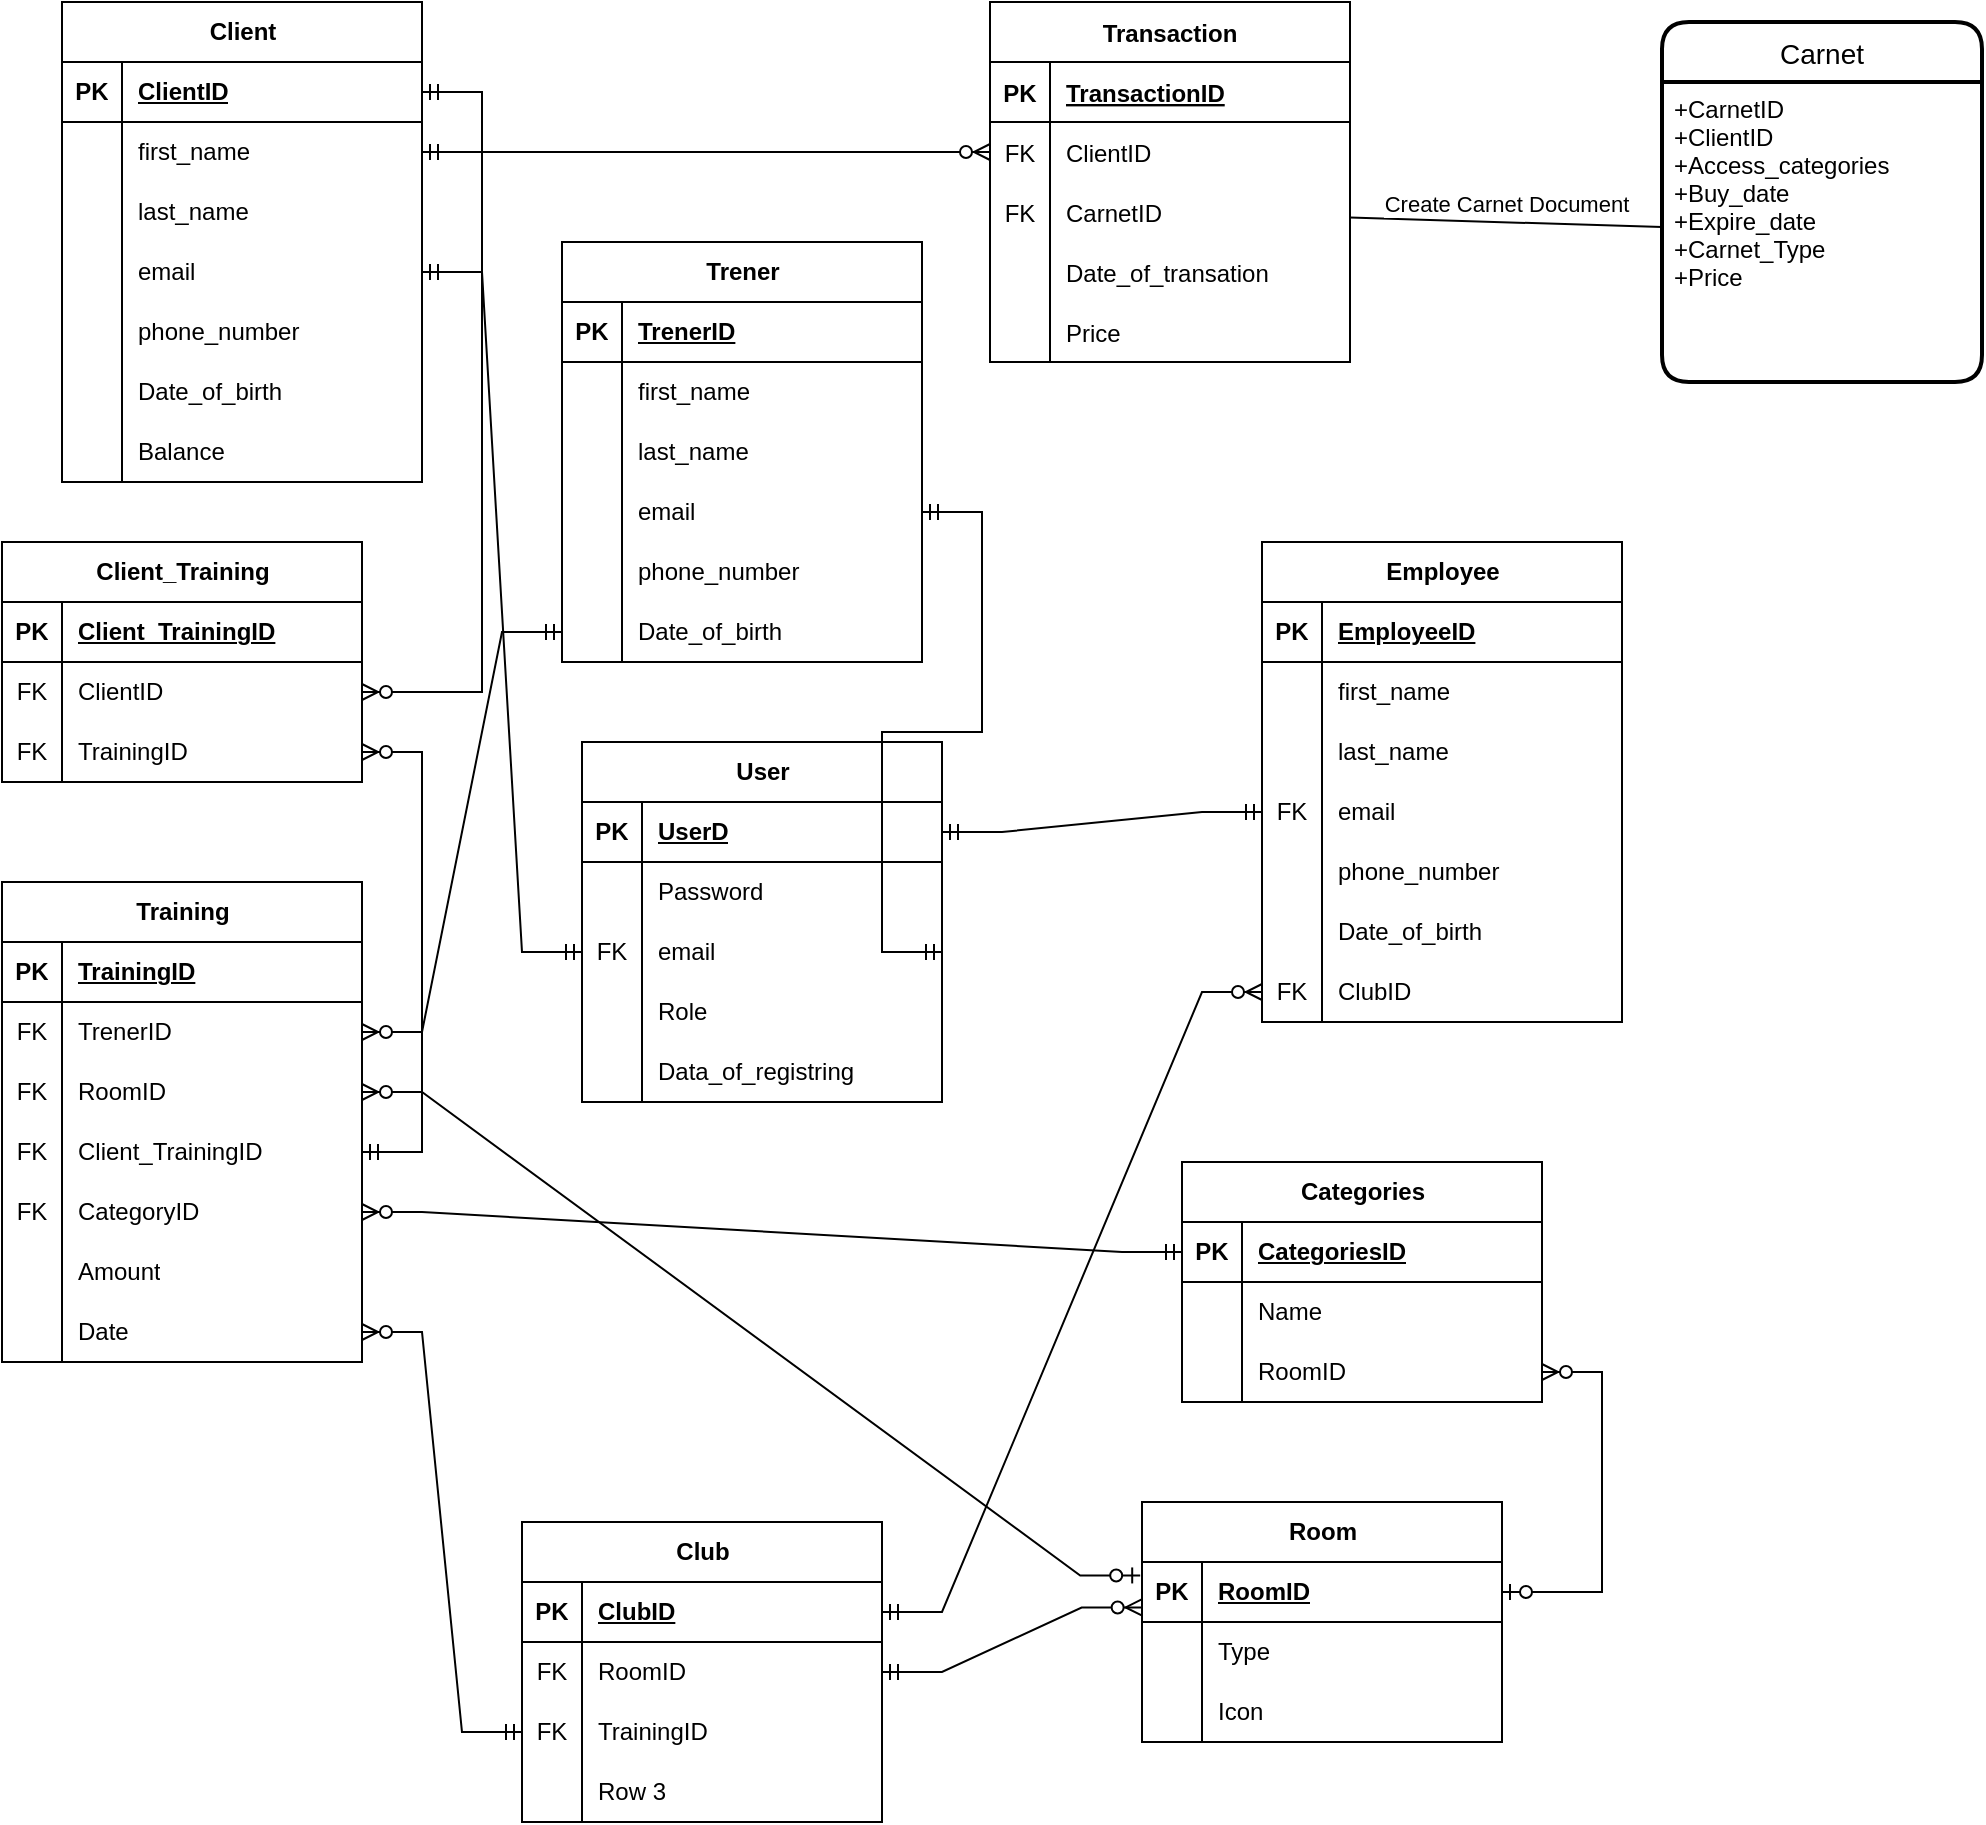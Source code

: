 <mxfile version="20.8.16" type="device" pages="2"><diagram name="Strona-1" id="Ua9XUHezIRDBgOUB-NYn"><mxGraphModel dx="1036" dy="606" grid="1" gridSize="10" guides="1" tooltips="1" connect="1" arrows="1" fold="1" page="1" pageScale="1" pageWidth="827" pageHeight="1169" math="0" shadow="0"><root><mxCell id="0"/><mxCell id="1" parent="0"/><mxCell id="qVFmWmSgw15K-T2vtqms-1" value="Client" style="shape=table;startSize=30;container=1;collapsible=1;childLayout=tableLayout;fixedRows=1;rowLines=0;fontStyle=1;align=center;resizeLast=1;html=1;" parent="1" vertex="1"><mxGeometry x="40" y="10" width="180" height="240" as="geometry"/></mxCell><mxCell id="qVFmWmSgw15K-T2vtqms-2" value="" style="shape=tableRow;horizontal=0;startSize=0;swimlaneHead=0;swimlaneBody=0;fillColor=none;collapsible=0;dropTarget=0;points=[[0,0.5],[1,0.5]];portConstraint=eastwest;top=0;left=0;right=0;bottom=1;" parent="qVFmWmSgw15K-T2vtqms-1" vertex="1"><mxGeometry y="30" width="180" height="30" as="geometry"/></mxCell><mxCell id="qVFmWmSgw15K-T2vtqms-3" value="PK" style="shape=partialRectangle;connectable=0;fillColor=none;top=0;left=0;bottom=0;right=0;fontStyle=1;overflow=hidden;whiteSpace=wrap;html=1;" parent="qVFmWmSgw15K-T2vtqms-2" vertex="1"><mxGeometry width="30" height="30" as="geometry"><mxRectangle width="30" height="30" as="alternateBounds"/></mxGeometry></mxCell><mxCell id="qVFmWmSgw15K-T2vtqms-4" value="ClientID" style="shape=partialRectangle;connectable=0;fillColor=none;top=0;left=0;bottom=0;right=0;align=left;spacingLeft=6;fontStyle=5;overflow=hidden;whiteSpace=wrap;html=1;" parent="qVFmWmSgw15K-T2vtqms-2" vertex="1"><mxGeometry x="30" width="150" height="30" as="geometry"><mxRectangle width="150" height="30" as="alternateBounds"/></mxGeometry></mxCell><mxCell id="qVFmWmSgw15K-T2vtqms-5" value="" style="shape=tableRow;horizontal=0;startSize=0;swimlaneHead=0;swimlaneBody=0;fillColor=none;collapsible=0;dropTarget=0;points=[[0,0.5],[1,0.5]];portConstraint=eastwest;top=0;left=0;right=0;bottom=0;" parent="qVFmWmSgw15K-T2vtqms-1" vertex="1"><mxGeometry y="60" width="180" height="30" as="geometry"/></mxCell><mxCell id="qVFmWmSgw15K-T2vtqms-6" value="" style="shape=partialRectangle;connectable=0;fillColor=none;top=0;left=0;bottom=0;right=0;editable=1;overflow=hidden;whiteSpace=wrap;html=1;" parent="qVFmWmSgw15K-T2vtqms-5" vertex="1"><mxGeometry width="30" height="30" as="geometry"><mxRectangle width="30" height="30" as="alternateBounds"/></mxGeometry></mxCell><mxCell id="qVFmWmSgw15K-T2vtqms-7" value="first_name" style="shape=partialRectangle;connectable=0;fillColor=none;top=0;left=0;bottom=0;right=0;align=left;spacingLeft=6;overflow=hidden;whiteSpace=wrap;html=1;" parent="qVFmWmSgw15K-T2vtqms-5" vertex="1"><mxGeometry x="30" width="150" height="30" as="geometry"><mxRectangle width="150" height="30" as="alternateBounds"/></mxGeometry></mxCell><mxCell id="qVFmWmSgw15K-T2vtqms-8" value="" style="shape=tableRow;horizontal=0;startSize=0;swimlaneHead=0;swimlaneBody=0;fillColor=none;collapsible=0;dropTarget=0;points=[[0,0.5],[1,0.5]];portConstraint=eastwest;top=0;left=0;right=0;bottom=0;" parent="qVFmWmSgw15K-T2vtqms-1" vertex="1"><mxGeometry y="90" width="180" height="30" as="geometry"/></mxCell><mxCell id="qVFmWmSgw15K-T2vtqms-9" value="" style="shape=partialRectangle;connectable=0;fillColor=none;top=0;left=0;bottom=0;right=0;editable=1;overflow=hidden;whiteSpace=wrap;html=1;" parent="qVFmWmSgw15K-T2vtqms-8" vertex="1"><mxGeometry width="30" height="30" as="geometry"><mxRectangle width="30" height="30" as="alternateBounds"/></mxGeometry></mxCell><mxCell id="qVFmWmSgw15K-T2vtqms-10" value="last_name" style="shape=partialRectangle;connectable=0;fillColor=none;top=0;left=0;bottom=0;right=0;align=left;spacingLeft=6;overflow=hidden;whiteSpace=wrap;html=1;" parent="qVFmWmSgw15K-T2vtqms-8" vertex="1"><mxGeometry x="30" width="150" height="30" as="geometry"><mxRectangle width="150" height="30" as="alternateBounds"/></mxGeometry></mxCell><mxCell id="qVFmWmSgw15K-T2vtqms-11" value="" style="shape=tableRow;horizontal=0;startSize=0;swimlaneHead=0;swimlaneBody=0;fillColor=none;collapsible=0;dropTarget=0;points=[[0,0.5],[1,0.5]];portConstraint=eastwest;top=0;left=0;right=0;bottom=0;" parent="qVFmWmSgw15K-T2vtqms-1" vertex="1"><mxGeometry y="120" width="180" height="30" as="geometry"/></mxCell><mxCell id="qVFmWmSgw15K-T2vtqms-12" value="" style="shape=partialRectangle;connectable=0;fillColor=none;top=0;left=0;bottom=0;right=0;editable=1;overflow=hidden;whiteSpace=wrap;html=1;" parent="qVFmWmSgw15K-T2vtqms-11" vertex="1"><mxGeometry width="30" height="30" as="geometry"><mxRectangle width="30" height="30" as="alternateBounds"/></mxGeometry></mxCell><mxCell id="qVFmWmSgw15K-T2vtqms-13" value="email" style="shape=partialRectangle;connectable=0;fillColor=none;top=0;left=0;bottom=0;right=0;align=left;spacingLeft=6;overflow=hidden;whiteSpace=wrap;html=1;" parent="qVFmWmSgw15K-T2vtqms-11" vertex="1"><mxGeometry x="30" width="150" height="30" as="geometry"><mxRectangle width="150" height="30" as="alternateBounds"/></mxGeometry></mxCell><mxCell id="qVFmWmSgw15K-T2vtqms-40" style="shape=tableRow;horizontal=0;startSize=0;swimlaneHead=0;swimlaneBody=0;fillColor=none;collapsible=0;dropTarget=0;points=[[0,0.5],[1,0.5]];portConstraint=eastwest;top=0;left=0;right=0;bottom=0;" parent="qVFmWmSgw15K-T2vtqms-1" vertex="1"><mxGeometry y="150" width="180" height="30" as="geometry"/></mxCell><mxCell id="qVFmWmSgw15K-T2vtqms-41" style="shape=partialRectangle;connectable=0;fillColor=none;top=0;left=0;bottom=0;right=0;editable=1;overflow=hidden;whiteSpace=wrap;html=1;" parent="qVFmWmSgw15K-T2vtqms-40" vertex="1"><mxGeometry width="30" height="30" as="geometry"><mxRectangle width="30" height="30" as="alternateBounds"/></mxGeometry></mxCell><mxCell id="qVFmWmSgw15K-T2vtqms-42" value="phone_number" style="shape=partialRectangle;connectable=0;fillColor=none;top=0;left=0;bottom=0;right=0;align=left;spacingLeft=6;overflow=hidden;whiteSpace=wrap;html=1;" parent="qVFmWmSgw15K-T2vtqms-40" vertex="1"><mxGeometry x="30" width="150" height="30" as="geometry"><mxRectangle width="150" height="30" as="alternateBounds"/></mxGeometry></mxCell><mxCell id="qVFmWmSgw15K-T2vtqms-43" style="shape=tableRow;horizontal=0;startSize=0;swimlaneHead=0;swimlaneBody=0;fillColor=none;collapsible=0;dropTarget=0;points=[[0,0.5],[1,0.5]];portConstraint=eastwest;top=0;left=0;right=0;bottom=0;" parent="qVFmWmSgw15K-T2vtqms-1" vertex="1"><mxGeometry y="180" width="180" height="30" as="geometry"/></mxCell><mxCell id="qVFmWmSgw15K-T2vtqms-44" style="shape=partialRectangle;connectable=0;fillColor=none;top=0;left=0;bottom=0;right=0;editable=1;overflow=hidden;whiteSpace=wrap;html=1;" parent="qVFmWmSgw15K-T2vtqms-43" vertex="1"><mxGeometry width="30" height="30" as="geometry"><mxRectangle width="30" height="30" as="alternateBounds"/></mxGeometry></mxCell><mxCell id="qVFmWmSgw15K-T2vtqms-45" value="Date_of_birth" style="shape=partialRectangle;connectable=0;fillColor=none;top=0;left=0;bottom=0;right=0;align=left;spacingLeft=6;overflow=hidden;whiteSpace=wrap;html=1;" parent="qVFmWmSgw15K-T2vtqms-43" vertex="1"><mxGeometry x="30" width="150" height="30" as="geometry"><mxRectangle width="150" height="30" as="alternateBounds"/></mxGeometry></mxCell><mxCell id="qVFmWmSgw15K-T2vtqms-113" style="shape=tableRow;horizontal=0;startSize=0;swimlaneHead=0;swimlaneBody=0;fillColor=none;collapsible=0;dropTarget=0;points=[[0,0.5],[1,0.5]];portConstraint=eastwest;top=0;left=0;right=0;bottom=0;" parent="qVFmWmSgw15K-T2vtqms-1" vertex="1"><mxGeometry y="210" width="180" height="30" as="geometry"/></mxCell><mxCell id="qVFmWmSgw15K-T2vtqms-114" style="shape=partialRectangle;connectable=0;fillColor=none;top=0;left=0;bottom=0;right=0;editable=1;overflow=hidden;whiteSpace=wrap;html=1;" parent="qVFmWmSgw15K-T2vtqms-113" vertex="1"><mxGeometry width="30" height="30" as="geometry"><mxRectangle width="30" height="30" as="alternateBounds"/></mxGeometry></mxCell><mxCell id="qVFmWmSgw15K-T2vtqms-115" value="Balance" style="shape=partialRectangle;connectable=0;fillColor=none;top=0;left=0;bottom=0;right=0;align=left;spacingLeft=6;overflow=hidden;whiteSpace=wrap;html=1;" parent="qVFmWmSgw15K-T2vtqms-113" vertex="1"><mxGeometry x="30" width="150" height="30" as="geometry"><mxRectangle width="150" height="30" as="alternateBounds"/></mxGeometry></mxCell><mxCell id="qVFmWmSgw15K-T2vtqms-62" value="Trener" style="shape=table;startSize=30;container=1;collapsible=1;childLayout=tableLayout;fixedRows=1;rowLines=0;fontStyle=1;align=center;resizeLast=1;html=1;" parent="1" vertex="1"><mxGeometry x="290" y="130" width="180" height="210" as="geometry"/></mxCell><mxCell id="qVFmWmSgw15K-T2vtqms-63" value="" style="shape=tableRow;horizontal=0;startSize=0;swimlaneHead=0;swimlaneBody=0;fillColor=none;collapsible=0;dropTarget=0;points=[[0,0.5],[1,0.5]];portConstraint=eastwest;top=0;left=0;right=0;bottom=1;" parent="qVFmWmSgw15K-T2vtqms-62" vertex="1"><mxGeometry y="30" width="180" height="30" as="geometry"/></mxCell><mxCell id="qVFmWmSgw15K-T2vtqms-64" value="PK" style="shape=partialRectangle;connectable=0;fillColor=none;top=0;left=0;bottom=0;right=0;fontStyle=1;overflow=hidden;whiteSpace=wrap;html=1;" parent="qVFmWmSgw15K-T2vtqms-63" vertex="1"><mxGeometry width="30" height="30" as="geometry"><mxRectangle width="30" height="30" as="alternateBounds"/></mxGeometry></mxCell><mxCell id="qVFmWmSgw15K-T2vtqms-65" value="TrenerID" style="shape=partialRectangle;connectable=0;fillColor=none;top=0;left=0;bottom=0;right=0;align=left;spacingLeft=6;fontStyle=5;overflow=hidden;whiteSpace=wrap;html=1;" parent="qVFmWmSgw15K-T2vtqms-63" vertex="1"><mxGeometry x="30" width="150" height="30" as="geometry"><mxRectangle width="150" height="30" as="alternateBounds"/></mxGeometry></mxCell><mxCell id="qVFmWmSgw15K-T2vtqms-66" value="" style="shape=tableRow;horizontal=0;startSize=0;swimlaneHead=0;swimlaneBody=0;fillColor=none;collapsible=0;dropTarget=0;points=[[0,0.5],[1,0.5]];portConstraint=eastwest;top=0;left=0;right=0;bottom=0;" parent="qVFmWmSgw15K-T2vtqms-62" vertex="1"><mxGeometry y="60" width="180" height="30" as="geometry"/></mxCell><mxCell id="qVFmWmSgw15K-T2vtqms-67" value="" style="shape=partialRectangle;connectable=0;fillColor=none;top=0;left=0;bottom=0;right=0;editable=1;overflow=hidden;whiteSpace=wrap;html=1;" parent="qVFmWmSgw15K-T2vtqms-66" vertex="1"><mxGeometry width="30" height="30" as="geometry"><mxRectangle width="30" height="30" as="alternateBounds"/></mxGeometry></mxCell><mxCell id="qVFmWmSgw15K-T2vtqms-68" value="first_name" style="shape=partialRectangle;connectable=0;fillColor=none;top=0;left=0;bottom=0;right=0;align=left;spacingLeft=6;overflow=hidden;whiteSpace=wrap;html=1;" parent="qVFmWmSgw15K-T2vtqms-66" vertex="1"><mxGeometry x="30" width="150" height="30" as="geometry"><mxRectangle width="150" height="30" as="alternateBounds"/></mxGeometry></mxCell><mxCell id="qVFmWmSgw15K-T2vtqms-69" value="" style="shape=tableRow;horizontal=0;startSize=0;swimlaneHead=0;swimlaneBody=0;fillColor=none;collapsible=0;dropTarget=0;points=[[0,0.5],[1,0.5]];portConstraint=eastwest;top=0;left=0;right=0;bottom=0;" parent="qVFmWmSgw15K-T2vtqms-62" vertex="1"><mxGeometry y="90" width="180" height="30" as="geometry"/></mxCell><mxCell id="qVFmWmSgw15K-T2vtqms-70" value="" style="shape=partialRectangle;connectable=0;fillColor=none;top=0;left=0;bottom=0;right=0;editable=1;overflow=hidden;whiteSpace=wrap;html=1;" parent="qVFmWmSgw15K-T2vtqms-69" vertex="1"><mxGeometry width="30" height="30" as="geometry"><mxRectangle width="30" height="30" as="alternateBounds"/></mxGeometry></mxCell><mxCell id="qVFmWmSgw15K-T2vtqms-71" value="last_name" style="shape=partialRectangle;connectable=0;fillColor=none;top=0;left=0;bottom=0;right=0;align=left;spacingLeft=6;overflow=hidden;whiteSpace=wrap;html=1;" parent="qVFmWmSgw15K-T2vtqms-69" vertex="1"><mxGeometry x="30" width="150" height="30" as="geometry"><mxRectangle width="150" height="30" as="alternateBounds"/></mxGeometry></mxCell><mxCell id="qVFmWmSgw15K-T2vtqms-72" value="" style="shape=tableRow;horizontal=0;startSize=0;swimlaneHead=0;swimlaneBody=0;fillColor=none;collapsible=0;dropTarget=0;points=[[0,0.5],[1,0.5]];portConstraint=eastwest;top=0;left=0;right=0;bottom=0;" parent="qVFmWmSgw15K-T2vtqms-62" vertex="1"><mxGeometry y="120" width="180" height="30" as="geometry"/></mxCell><mxCell id="qVFmWmSgw15K-T2vtqms-73" value="" style="shape=partialRectangle;connectable=0;fillColor=none;top=0;left=0;bottom=0;right=0;editable=1;overflow=hidden;whiteSpace=wrap;html=1;" parent="qVFmWmSgw15K-T2vtqms-72" vertex="1"><mxGeometry width="30" height="30" as="geometry"><mxRectangle width="30" height="30" as="alternateBounds"/></mxGeometry></mxCell><mxCell id="qVFmWmSgw15K-T2vtqms-74" value="email" style="shape=partialRectangle;connectable=0;fillColor=none;top=0;left=0;bottom=0;right=0;align=left;spacingLeft=6;overflow=hidden;whiteSpace=wrap;html=1;" parent="qVFmWmSgw15K-T2vtqms-72" vertex="1"><mxGeometry x="30" width="150" height="30" as="geometry"><mxRectangle width="150" height="30" as="alternateBounds"/></mxGeometry></mxCell><mxCell id="qVFmWmSgw15K-T2vtqms-75" style="shape=tableRow;horizontal=0;startSize=0;swimlaneHead=0;swimlaneBody=0;fillColor=none;collapsible=0;dropTarget=0;points=[[0,0.5],[1,0.5]];portConstraint=eastwest;top=0;left=0;right=0;bottom=0;" parent="qVFmWmSgw15K-T2vtqms-62" vertex="1"><mxGeometry y="150" width="180" height="30" as="geometry"/></mxCell><mxCell id="qVFmWmSgw15K-T2vtqms-76" style="shape=partialRectangle;connectable=0;fillColor=none;top=0;left=0;bottom=0;right=0;editable=1;overflow=hidden;whiteSpace=wrap;html=1;" parent="qVFmWmSgw15K-T2vtqms-75" vertex="1"><mxGeometry width="30" height="30" as="geometry"><mxRectangle width="30" height="30" as="alternateBounds"/></mxGeometry></mxCell><mxCell id="qVFmWmSgw15K-T2vtqms-77" value="phone_number" style="shape=partialRectangle;connectable=0;fillColor=none;top=0;left=0;bottom=0;right=0;align=left;spacingLeft=6;overflow=hidden;whiteSpace=wrap;html=1;" parent="qVFmWmSgw15K-T2vtqms-75" vertex="1"><mxGeometry x="30" width="150" height="30" as="geometry"><mxRectangle width="150" height="30" as="alternateBounds"/></mxGeometry></mxCell><mxCell id="qVFmWmSgw15K-T2vtqms-78" style="shape=tableRow;horizontal=0;startSize=0;swimlaneHead=0;swimlaneBody=0;fillColor=none;collapsible=0;dropTarget=0;points=[[0,0.5],[1,0.5]];portConstraint=eastwest;top=0;left=0;right=0;bottom=0;" parent="qVFmWmSgw15K-T2vtqms-62" vertex="1"><mxGeometry y="180" width="180" height="30" as="geometry"/></mxCell><mxCell id="qVFmWmSgw15K-T2vtqms-79" style="shape=partialRectangle;connectable=0;fillColor=none;top=0;left=0;bottom=0;right=0;editable=1;overflow=hidden;whiteSpace=wrap;html=1;" parent="qVFmWmSgw15K-T2vtqms-78" vertex="1"><mxGeometry width="30" height="30" as="geometry"><mxRectangle width="30" height="30" as="alternateBounds"/></mxGeometry></mxCell><mxCell id="qVFmWmSgw15K-T2vtqms-80" value="Date_of_birth" style="shape=partialRectangle;connectable=0;fillColor=none;top=0;left=0;bottom=0;right=0;align=left;spacingLeft=6;overflow=hidden;whiteSpace=wrap;html=1;" parent="qVFmWmSgw15K-T2vtqms-78" vertex="1"><mxGeometry x="30" width="150" height="30" as="geometry"><mxRectangle width="150" height="30" as="alternateBounds"/></mxGeometry></mxCell><mxCell id="qVFmWmSgw15K-T2vtqms-81" value="Employee" style="shape=table;startSize=30;container=1;collapsible=1;childLayout=tableLayout;fixedRows=1;rowLines=0;fontStyle=1;align=center;resizeLast=1;html=1;" parent="1" vertex="1"><mxGeometry x="640" y="280" width="180" height="240" as="geometry"/></mxCell><mxCell id="qVFmWmSgw15K-T2vtqms-82" value="" style="shape=tableRow;horizontal=0;startSize=0;swimlaneHead=0;swimlaneBody=0;fillColor=none;collapsible=0;dropTarget=0;points=[[0,0.5],[1,0.5]];portConstraint=eastwest;top=0;left=0;right=0;bottom=1;" parent="qVFmWmSgw15K-T2vtqms-81" vertex="1"><mxGeometry y="30" width="180" height="30" as="geometry"/></mxCell><mxCell id="qVFmWmSgw15K-T2vtqms-83" value="PK" style="shape=partialRectangle;connectable=0;fillColor=none;top=0;left=0;bottom=0;right=0;fontStyle=1;overflow=hidden;whiteSpace=wrap;html=1;" parent="qVFmWmSgw15K-T2vtqms-82" vertex="1"><mxGeometry width="30" height="30" as="geometry"><mxRectangle width="30" height="30" as="alternateBounds"/></mxGeometry></mxCell><mxCell id="qVFmWmSgw15K-T2vtqms-84" value="EmployeeID" style="shape=partialRectangle;connectable=0;fillColor=none;top=0;left=0;bottom=0;right=0;align=left;spacingLeft=6;fontStyle=5;overflow=hidden;whiteSpace=wrap;html=1;" parent="qVFmWmSgw15K-T2vtqms-82" vertex="1"><mxGeometry x="30" width="150" height="30" as="geometry"><mxRectangle width="150" height="30" as="alternateBounds"/></mxGeometry></mxCell><mxCell id="qVFmWmSgw15K-T2vtqms-85" value="" style="shape=tableRow;horizontal=0;startSize=0;swimlaneHead=0;swimlaneBody=0;fillColor=none;collapsible=0;dropTarget=0;points=[[0,0.5],[1,0.5]];portConstraint=eastwest;top=0;left=0;right=0;bottom=0;" parent="qVFmWmSgw15K-T2vtqms-81" vertex="1"><mxGeometry y="60" width="180" height="30" as="geometry"/></mxCell><mxCell id="qVFmWmSgw15K-T2vtqms-86" value="" style="shape=partialRectangle;connectable=0;fillColor=none;top=0;left=0;bottom=0;right=0;editable=1;overflow=hidden;whiteSpace=wrap;html=1;" parent="qVFmWmSgw15K-T2vtqms-85" vertex="1"><mxGeometry width="30" height="30" as="geometry"><mxRectangle width="30" height="30" as="alternateBounds"/></mxGeometry></mxCell><mxCell id="qVFmWmSgw15K-T2vtqms-87" value="first_name" style="shape=partialRectangle;connectable=0;fillColor=none;top=0;left=0;bottom=0;right=0;align=left;spacingLeft=6;overflow=hidden;whiteSpace=wrap;html=1;" parent="qVFmWmSgw15K-T2vtqms-85" vertex="1"><mxGeometry x="30" width="150" height="30" as="geometry"><mxRectangle width="150" height="30" as="alternateBounds"/></mxGeometry></mxCell><mxCell id="qVFmWmSgw15K-T2vtqms-88" value="" style="shape=tableRow;horizontal=0;startSize=0;swimlaneHead=0;swimlaneBody=0;fillColor=none;collapsible=0;dropTarget=0;points=[[0,0.5],[1,0.5]];portConstraint=eastwest;top=0;left=0;right=0;bottom=0;" parent="qVFmWmSgw15K-T2vtqms-81" vertex="1"><mxGeometry y="90" width="180" height="30" as="geometry"/></mxCell><mxCell id="qVFmWmSgw15K-T2vtqms-89" value="" style="shape=partialRectangle;connectable=0;fillColor=none;top=0;left=0;bottom=0;right=0;editable=1;overflow=hidden;whiteSpace=wrap;html=1;" parent="qVFmWmSgw15K-T2vtqms-88" vertex="1"><mxGeometry width="30" height="30" as="geometry"><mxRectangle width="30" height="30" as="alternateBounds"/></mxGeometry></mxCell><mxCell id="qVFmWmSgw15K-T2vtqms-90" value="last_name" style="shape=partialRectangle;connectable=0;fillColor=none;top=0;left=0;bottom=0;right=0;align=left;spacingLeft=6;overflow=hidden;whiteSpace=wrap;html=1;" parent="qVFmWmSgw15K-T2vtqms-88" vertex="1"><mxGeometry x="30" width="150" height="30" as="geometry"><mxRectangle width="150" height="30" as="alternateBounds"/></mxGeometry></mxCell><mxCell id="qVFmWmSgw15K-T2vtqms-91" value="" style="shape=tableRow;horizontal=0;startSize=0;swimlaneHead=0;swimlaneBody=0;fillColor=none;collapsible=0;dropTarget=0;points=[[0,0.5],[1,0.5]];portConstraint=eastwest;top=0;left=0;right=0;bottom=0;" parent="qVFmWmSgw15K-T2vtqms-81" vertex="1"><mxGeometry y="120" width="180" height="30" as="geometry"/></mxCell><mxCell id="qVFmWmSgw15K-T2vtqms-92" value="FK" style="shape=partialRectangle;connectable=0;fillColor=none;top=0;left=0;bottom=0;right=0;editable=1;overflow=hidden;whiteSpace=wrap;html=1;" parent="qVFmWmSgw15K-T2vtqms-91" vertex="1"><mxGeometry width="30" height="30" as="geometry"><mxRectangle width="30" height="30" as="alternateBounds"/></mxGeometry></mxCell><mxCell id="qVFmWmSgw15K-T2vtqms-93" value="email" style="shape=partialRectangle;connectable=0;fillColor=none;top=0;left=0;bottom=0;right=0;align=left;spacingLeft=6;overflow=hidden;whiteSpace=wrap;html=1;" parent="qVFmWmSgw15K-T2vtqms-91" vertex="1"><mxGeometry x="30" width="150" height="30" as="geometry"><mxRectangle width="150" height="30" as="alternateBounds"/></mxGeometry></mxCell><mxCell id="qVFmWmSgw15K-T2vtqms-94" style="shape=tableRow;horizontal=0;startSize=0;swimlaneHead=0;swimlaneBody=0;fillColor=none;collapsible=0;dropTarget=0;points=[[0,0.5],[1,0.5]];portConstraint=eastwest;top=0;left=0;right=0;bottom=0;" parent="qVFmWmSgw15K-T2vtqms-81" vertex="1"><mxGeometry y="150" width="180" height="30" as="geometry"/></mxCell><mxCell id="qVFmWmSgw15K-T2vtqms-95" style="shape=partialRectangle;connectable=0;fillColor=none;top=0;left=0;bottom=0;right=0;editable=1;overflow=hidden;whiteSpace=wrap;html=1;" parent="qVFmWmSgw15K-T2vtqms-94" vertex="1"><mxGeometry width="30" height="30" as="geometry"><mxRectangle width="30" height="30" as="alternateBounds"/></mxGeometry></mxCell><mxCell id="qVFmWmSgw15K-T2vtqms-96" value="phone_number" style="shape=partialRectangle;connectable=0;fillColor=none;top=0;left=0;bottom=0;right=0;align=left;spacingLeft=6;overflow=hidden;whiteSpace=wrap;html=1;" parent="qVFmWmSgw15K-T2vtqms-94" vertex="1"><mxGeometry x="30" width="150" height="30" as="geometry"><mxRectangle width="150" height="30" as="alternateBounds"/></mxGeometry></mxCell><mxCell id="qVFmWmSgw15K-T2vtqms-97" style="shape=tableRow;horizontal=0;startSize=0;swimlaneHead=0;swimlaneBody=0;fillColor=none;collapsible=0;dropTarget=0;points=[[0,0.5],[1,0.5]];portConstraint=eastwest;top=0;left=0;right=0;bottom=0;" parent="qVFmWmSgw15K-T2vtqms-81" vertex="1"><mxGeometry y="180" width="180" height="30" as="geometry"/></mxCell><mxCell id="qVFmWmSgw15K-T2vtqms-98" style="shape=partialRectangle;connectable=0;fillColor=none;top=0;left=0;bottom=0;right=0;editable=1;overflow=hidden;whiteSpace=wrap;html=1;" parent="qVFmWmSgw15K-T2vtqms-97" vertex="1"><mxGeometry width="30" height="30" as="geometry"><mxRectangle width="30" height="30" as="alternateBounds"/></mxGeometry></mxCell><mxCell id="qVFmWmSgw15K-T2vtqms-99" value="Date_of_birth" style="shape=partialRectangle;connectable=0;fillColor=none;top=0;left=0;bottom=0;right=0;align=left;spacingLeft=6;overflow=hidden;whiteSpace=wrap;html=1;" parent="qVFmWmSgw15K-T2vtqms-97" vertex="1"><mxGeometry x="30" width="150" height="30" as="geometry"><mxRectangle width="150" height="30" as="alternateBounds"/></mxGeometry></mxCell><mxCell id="qVFmWmSgw15K-T2vtqms-184" style="shape=tableRow;horizontal=0;startSize=0;swimlaneHead=0;swimlaneBody=0;fillColor=none;collapsible=0;dropTarget=0;points=[[0,0.5],[1,0.5]];portConstraint=eastwest;top=0;left=0;right=0;bottom=0;" parent="qVFmWmSgw15K-T2vtqms-81" vertex="1"><mxGeometry y="210" width="180" height="30" as="geometry"/></mxCell><mxCell id="qVFmWmSgw15K-T2vtqms-185" value="FK" style="shape=partialRectangle;connectable=0;fillColor=none;top=0;left=0;bottom=0;right=0;editable=1;overflow=hidden;whiteSpace=wrap;html=1;" parent="qVFmWmSgw15K-T2vtqms-184" vertex="1"><mxGeometry width="30" height="30" as="geometry"><mxRectangle width="30" height="30" as="alternateBounds"/></mxGeometry></mxCell><mxCell id="qVFmWmSgw15K-T2vtqms-186" value="ClubID" style="shape=partialRectangle;connectable=0;fillColor=none;top=0;left=0;bottom=0;right=0;align=left;spacingLeft=6;overflow=hidden;whiteSpace=wrap;html=1;" parent="qVFmWmSgw15K-T2vtqms-184" vertex="1"><mxGeometry x="30" width="150" height="30" as="geometry"><mxRectangle width="150" height="30" as="alternateBounds"/></mxGeometry></mxCell><mxCell id="qVFmWmSgw15K-T2vtqms-100" value="User" style="shape=table;startSize=30;container=1;collapsible=1;childLayout=tableLayout;fixedRows=1;rowLines=0;fontStyle=1;align=center;resizeLast=1;html=1;" parent="1" vertex="1"><mxGeometry x="300" y="380" width="180" height="180" as="geometry"/></mxCell><mxCell id="qVFmWmSgw15K-T2vtqms-101" value="" style="shape=tableRow;horizontal=0;startSize=0;swimlaneHead=0;swimlaneBody=0;fillColor=none;collapsible=0;dropTarget=0;points=[[0,0.5],[1,0.5]];portConstraint=eastwest;top=0;left=0;right=0;bottom=1;" parent="qVFmWmSgw15K-T2vtqms-100" vertex="1"><mxGeometry y="30" width="180" height="30" as="geometry"/></mxCell><mxCell id="qVFmWmSgw15K-T2vtqms-102" value="PK" style="shape=partialRectangle;connectable=0;fillColor=none;top=0;left=0;bottom=0;right=0;fontStyle=1;overflow=hidden;whiteSpace=wrap;html=1;" parent="qVFmWmSgw15K-T2vtqms-101" vertex="1"><mxGeometry width="30" height="30" as="geometry"><mxRectangle width="30" height="30" as="alternateBounds"/></mxGeometry></mxCell><mxCell id="qVFmWmSgw15K-T2vtqms-103" value="UserD" style="shape=partialRectangle;connectable=0;fillColor=none;top=0;left=0;bottom=0;right=0;align=left;spacingLeft=6;fontStyle=5;overflow=hidden;whiteSpace=wrap;html=1;" parent="qVFmWmSgw15K-T2vtqms-101" vertex="1"><mxGeometry x="30" width="150" height="30" as="geometry"><mxRectangle width="150" height="30" as="alternateBounds"/></mxGeometry></mxCell><mxCell id="qVFmWmSgw15K-T2vtqms-104" value="" style="shape=tableRow;horizontal=0;startSize=0;swimlaneHead=0;swimlaneBody=0;fillColor=none;collapsible=0;dropTarget=0;points=[[0,0.5],[1,0.5]];portConstraint=eastwest;top=0;left=0;right=0;bottom=0;" parent="qVFmWmSgw15K-T2vtqms-100" vertex="1"><mxGeometry y="60" width="180" height="30" as="geometry"/></mxCell><mxCell id="qVFmWmSgw15K-T2vtqms-105" value="" style="shape=partialRectangle;connectable=0;fillColor=none;top=0;left=0;bottom=0;right=0;editable=1;overflow=hidden;whiteSpace=wrap;html=1;" parent="qVFmWmSgw15K-T2vtqms-104" vertex="1"><mxGeometry width="30" height="30" as="geometry"><mxRectangle width="30" height="30" as="alternateBounds"/></mxGeometry></mxCell><mxCell id="qVFmWmSgw15K-T2vtqms-106" value="Password" style="shape=partialRectangle;connectable=0;fillColor=none;top=0;left=0;bottom=0;right=0;align=left;spacingLeft=6;overflow=hidden;whiteSpace=wrap;html=1;" parent="qVFmWmSgw15K-T2vtqms-104" vertex="1"><mxGeometry x="30" width="150" height="30" as="geometry"><mxRectangle width="150" height="30" as="alternateBounds"/></mxGeometry></mxCell><mxCell id="qVFmWmSgw15K-T2vtqms-107" value="" style="shape=tableRow;horizontal=0;startSize=0;swimlaneHead=0;swimlaneBody=0;fillColor=none;collapsible=0;dropTarget=0;points=[[0,0.5],[1,0.5]];portConstraint=eastwest;top=0;left=0;right=0;bottom=0;" parent="qVFmWmSgw15K-T2vtqms-100" vertex="1"><mxGeometry y="90" width="180" height="30" as="geometry"/></mxCell><mxCell id="qVFmWmSgw15K-T2vtqms-108" value="FK" style="shape=partialRectangle;connectable=0;fillColor=none;top=0;left=0;bottom=0;right=0;editable=1;overflow=hidden;whiteSpace=wrap;html=1;" parent="qVFmWmSgw15K-T2vtqms-107" vertex="1"><mxGeometry width="30" height="30" as="geometry"><mxRectangle width="30" height="30" as="alternateBounds"/></mxGeometry></mxCell><mxCell id="qVFmWmSgw15K-T2vtqms-109" value="email" style="shape=partialRectangle;connectable=0;fillColor=none;top=0;left=0;bottom=0;right=0;align=left;spacingLeft=6;overflow=hidden;whiteSpace=wrap;html=1;" parent="qVFmWmSgw15K-T2vtqms-107" vertex="1"><mxGeometry x="30" width="150" height="30" as="geometry"><mxRectangle width="150" height="30" as="alternateBounds"/></mxGeometry></mxCell><mxCell id="qVFmWmSgw15K-T2vtqms-110" value="" style="shape=tableRow;horizontal=0;startSize=0;swimlaneHead=0;swimlaneBody=0;fillColor=none;collapsible=0;dropTarget=0;points=[[0,0.5],[1,0.5]];portConstraint=eastwest;top=0;left=0;right=0;bottom=0;" parent="qVFmWmSgw15K-T2vtqms-100" vertex="1"><mxGeometry y="120" width="180" height="30" as="geometry"/></mxCell><mxCell id="qVFmWmSgw15K-T2vtqms-111" value="" style="shape=partialRectangle;connectable=0;fillColor=none;top=0;left=0;bottom=0;right=0;editable=1;overflow=hidden;whiteSpace=wrap;html=1;" parent="qVFmWmSgw15K-T2vtqms-110" vertex="1"><mxGeometry width="30" height="30" as="geometry"><mxRectangle width="30" height="30" as="alternateBounds"/></mxGeometry></mxCell><mxCell id="qVFmWmSgw15K-T2vtqms-112" value="Role" style="shape=partialRectangle;connectable=0;fillColor=none;top=0;left=0;bottom=0;right=0;align=left;spacingLeft=6;overflow=hidden;whiteSpace=wrap;html=1;" parent="qVFmWmSgw15K-T2vtqms-110" vertex="1"><mxGeometry x="30" width="150" height="30" as="geometry"><mxRectangle width="150" height="30" as="alternateBounds"/></mxGeometry></mxCell><mxCell id="qVFmWmSgw15K-T2vtqms-212" style="shape=tableRow;horizontal=0;startSize=0;swimlaneHead=0;swimlaneBody=0;fillColor=none;collapsible=0;dropTarget=0;points=[[0,0.5],[1,0.5]];portConstraint=eastwest;top=0;left=0;right=0;bottom=0;" parent="qVFmWmSgw15K-T2vtqms-100" vertex="1"><mxGeometry y="150" width="180" height="30" as="geometry"/></mxCell><mxCell id="qVFmWmSgw15K-T2vtqms-213" style="shape=partialRectangle;connectable=0;fillColor=none;top=0;left=0;bottom=0;right=0;editable=1;overflow=hidden;whiteSpace=wrap;html=1;" parent="qVFmWmSgw15K-T2vtqms-212" vertex="1"><mxGeometry width="30" height="30" as="geometry"><mxRectangle width="30" height="30" as="alternateBounds"/></mxGeometry></mxCell><mxCell id="qVFmWmSgw15K-T2vtqms-214" value="Data_of_registring" style="shape=partialRectangle;connectable=0;fillColor=none;top=0;left=0;bottom=0;right=0;align=left;spacingLeft=6;overflow=hidden;whiteSpace=wrap;html=1;" parent="qVFmWmSgw15K-T2vtqms-212" vertex="1"><mxGeometry x="30" width="150" height="30" as="geometry"><mxRectangle width="150" height="30" as="alternateBounds"/></mxGeometry></mxCell><mxCell id="qVFmWmSgw15K-T2vtqms-116" value="" style="edgeStyle=entityRelationEdgeStyle;fontSize=12;html=1;endArrow=ERmandOne;startArrow=ERmandOne;rounded=0;exitX=0;exitY=0.5;exitDx=0;exitDy=0;" parent="1" source="qVFmWmSgw15K-T2vtqms-107" target="qVFmWmSgw15K-T2vtqms-11" edge="1"><mxGeometry width="100" height="100" relative="1" as="geometry"><mxPoint x="350" y="290" as="sourcePoint"/><mxPoint x="450" y="190" as="targetPoint"/></mxGeometry></mxCell><mxCell id="qVFmWmSgw15K-T2vtqms-117" value="" style="edgeStyle=entityRelationEdgeStyle;fontSize=12;html=1;endArrow=ERmandOne;startArrow=ERmandOne;rounded=0;exitX=1;exitY=0.5;exitDx=0;exitDy=0;" parent="1" source="qVFmWmSgw15K-T2vtqms-107" target="qVFmWmSgw15K-T2vtqms-72" edge="1"><mxGeometry width="100" height="100" relative="1" as="geometry"><mxPoint x="350" y="290" as="sourcePoint"/><mxPoint x="450" y="190" as="targetPoint"/></mxGeometry></mxCell><mxCell id="qVFmWmSgw15K-T2vtqms-118" value="" style="edgeStyle=entityRelationEdgeStyle;fontSize=12;html=1;endArrow=ERmandOne;startArrow=ERmandOne;rounded=0;" parent="1" target="qVFmWmSgw15K-T2vtqms-91" edge="1" source="qVFmWmSgw15K-T2vtqms-101"><mxGeometry width="100" height="100" relative="1" as="geometry"><mxPoint x="480" y="387" as="sourcePoint"/><mxPoint x="450" y="190" as="targetPoint"/></mxGeometry></mxCell><mxCell id="qVFmWmSgw15K-T2vtqms-119" value="Training" style="shape=table;startSize=30;container=1;collapsible=1;childLayout=tableLayout;fixedRows=1;rowLines=0;fontStyle=1;align=center;resizeLast=1;html=1;" parent="1" vertex="1"><mxGeometry x="10" y="450" width="180" height="240" as="geometry"/></mxCell><mxCell id="qVFmWmSgw15K-T2vtqms-120" value="" style="shape=tableRow;horizontal=0;startSize=0;swimlaneHead=0;swimlaneBody=0;fillColor=none;collapsible=0;dropTarget=0;points=[[0,0.5],[1,0.5]];portConstraint=eastwest;top=0;left=0;right=0;bottom=1;" parent="qVFmWmSgw15K-T2vtqms-119" vertex="1"><mxGeometry y="30" width="180" height="30" as="geometry"/></mxCell><mxCell id="qVFmWmSgw15K-T2vtqms-121" value="PK" style="shape=partialRectangle;connectable=0;fillColor=none;top=0;left=0;bottom=0;right=0;fontStyle=1;overflow=hidden;whiteSpace=wrap;html=1;" parent="qVFmWmSgw15K-T2vtqms-120" vertex="1"><mxGeometry width="30" height="30" as="geometry"><mxRectangle width="30" height="30" as="alternateBounds"/></mxGeometry></mxCell><mxCell id="qVFmWmSgw15K-T2vtqms-122" value="TrainingID" style="shape=partialRectangle;connectable=0;fillColor=none;top=0;left=0;bottom=0;right=0;align=left;spacingLeft=6;fontStyle=5;overflow=hidden;whiteSpace=wrap;html=1;" parent="qVFmWmSgw15K-T2vtqms-120" vertex="1"><mxGeometry x="30" width="150" height="30" as="geometry"><mxRectangle width="150" height="30" as="alternateBounds"/></mxGeometry></mxCell><mxCell id="qVFmWmSgw15K-T2vtqms-123" value="" style="shape=tableRow;horizontal=0;startSize=0;swimlaneHead=0;swimlaneBody=0;fillColor=none;collapsible=0;dropTarget=0;points=[[0,0.5],[1,0.5]];portConstraint=eastwest;top=0;left=0;right=0;bottom=0;" parent="qVFmWmSgw15K-T2vtqms-119" vertex="1"><mxGeometry y="60" width="180" height="30" as="geometry"/></mxCell><mxCell id="qVFmWmSgw15K-T2vtqms-124" value="FK" style="shape=partialRectangle;connectable=0;fillColor=none;top=0;left=0;bottom=0;right=0;editable=1;overflow=hidden;whiteSpace=wrap;html=1;" parent="qVFmWmSgw15K-T2vtqms-123" vertex="1"><mxGeometry width="30" height="30" as="geometry"><mxRectangle width="30" height="30" as="alternateBounds"/></mxGeometry></mxCell><mxCell id="qVFmWmSgw15K-T2vtqms-125" value="TrenerID" style="shape=partialRectangle;connectable=0;fillColor=none;top=0;left=0;bottom=0;right=0;align=left;spacingLeft=6;overflow=hidden;whiteSpace=wrap;html=1;" parent="qVFmWmSgw15K-T2vtqms-123" vertex="1"><mxGeometry x="30" width="150" height="30" as="geometry"><mxRectangle width="150" height="30" as="alternateBounds"/></mxGeometry></mxCell><mxCell id="qVFmWmSgw15K-T2vtqms-126" value="" style="shape=tableRow;horizontal=0;startSize=0;swimlaneHead=0;swimlaneBody=0;fillColor=none;collapsible=0;dropTarget=0;points=[[0,0.5],[1,0.5]];portConstraint=eastwest;top=0;left=0;right=0;bottom=0;" parent="qVFmWmSgw15K-T2vtqms-119" vertex="1"><mxGeometry y="90" width="180" height="30" as="geometry"/></mxCell><mxCell id="qVFmWmSgw15K-T2vtqms-127" value="FK" style="shape=partialRectangle;connectable=0;fillColor=none;top=0;left=0;bottom=0;right=0;editable=1;overflow=hidden;whiteSpace=wrap;html=1;" parent="qVFmWmSgw15K-T2vtqms-126" vertex="1"><mxGeometry width="30" height="30" as="geometry"><mxRectangle width="30" height="30" as="alternateBounds"/></mxGeometry></mxCell><mxCell id="qVFmWmSgw15K-T2vtqms-128" value="RoomID" style="shape=partialRectangle;connectable=0;fillColor=none;top=0;left=0;bottom=0;right=0;align=left;spacingLeft=6;overflow=hidden;whiteSpace=wrap;html=1;" parent="qVFmWmSgw15K-T2vtqms-126" vertex="1"><mxGeometry x="30" width="150" height="30" as="geometry"><mxRectangle width="150" height="30" as="alternateBounds"/></mxGeometry></mxCell><mxCell id="qVFmWmSgw15K-T2vtqms-129" value="" style="shape=tableRow;horizontal=0;startSize=0;swimlaneHead=0;swimlaneBody=0;fillColor=none;collapsible=0;dropTarget=0;points=[[0,0.5],[1,0.5]];portConstraint=eastwest;top=0;left=0;right=0;bottom=0;" parent="qVFmWmSgw15K-T2vtqms-119" vertex="1"><mxGeometry y="120" width="180" height="30" as="geometry"/></mxCell><mxCell id="qVFmWmSgw15K-T2vtqms-130" value="FK" style="shape=partialRectangle;connectable=0;fillColor=none;top=0;left=0;bottom=0;right=0;editable=1;overflow=hidden;whiteSpace=wrap;html=1;" parent="qVFmWmSgw15K-T2vtqms-129" vertex="1"><mxGeometry width="30" height="30" as="geometry"><mxRectangle width="30" height="30" as="alternateBounds"/></mxGeometry></mxCell><mxCell id="qVFmWmSgw15K-T2vtqms-131" value="Client_TrainingID" style="shape=partialRectangle;connectable=0;fillColor=none;top=0;left=0;bottom=0;right=0;align=left;spacingLeft=6;overflow=hidden;whiteSpace=wrap;html=1;" parent="qVFmWmSgw15K-T2vtqms-129" vertex="1"><mxGeometry x="30" width="150" height="30" as="geometry"><mxRectangle width="150" height="30" as="alternateBounds"/></mxGeometry></mxCell><mxCell id="qVFmWmSgw15K-T2vtqms-132" style="shape=tableRow;horizontal=0;startSize=0;swimlaneHead=0;swimlaneBody=0;fillColor=none;collapsible=0;dropTarget=0;points=[[0,0.5],[1,0.5]];portConstraint=eastwest;top=0;left=0;right=0;bottom=0;" parent="qVFmWmSgw15K-T2vtqms-119" vertex="1"><mxGeometry y="150" width="180" height="30" as="geometry"/></mxCell><mxCell id="qVFmWmSgw15K-T2vtqms-133" value="FK" style="shape=partialRectangle;connectable=0;fillColor=none;top=0;left=0;bottom=0;right=0;editable=1;overflow=hidden;whiteSpace=wrap;html=1;" parent="qVFmWmSgw15K-T2vtqms-132" vertex="1"><mxGeometry width="30" height="30" as="geometry"><mxRectangle width="30" height="30" as="alternateBounds"/></mxGeometry></mxCell><mxCell id="qVFmWmSgw15K-T2vtqms-134" value="CategoryID" style="shape=partialRectangle;connectable=0;fillColor=none;top=0;left=0;bottom=0;right=0;align=left;spacingLeft=6;overflow=hidden;whiteSpace=wrap;html=1;" parent="qVFmWmSgw15K-T2vtqms-132" vertex="1"><mxGeometry x="30" width="150" height="30" as="geometry"><mxRectangle width="150" height="30" as="alternateBounds"/></mxGeometry></mxCell><mxCell id="qVFmWmSgw15K-T2vtqms-148" style="shape=tableRow;horizontal=0;startSize=0;swimlaneHead=0;swimlaneBody=0;fillColor=none;collapsible=0;dropTarget=0;points=[[0,0.5],[1,0.5]];portConstraint=eastwest;top=0;left=0;right=0;bottom=0;" parent="qVFmWmSgw15K-T2vtqms-119" vertex="1"><mxGeometry y="180" width="180" height="30" as="geometry"/></mxCell><mxCell id="qVFmWmSgw15K-T2vtqms-149" style="shape=partialRectangle;connectable=0;fillColor=none;top=0;left=0;bottom=0;right=0;editable=1;overflow=hidden;whiteSpace=wrap;html=1;" parent="qVFmWmSgw15K-T2vtqms-148" vertex="1"><mxGeometry width="30" height="30" as="geometry"><mxRectangle width="30" height="30" as="alternateBounds"/></mxGeometry></mxCell><mxCell id="qVFmWmSgw15K-T2vtqms-150" value="Amount" style="shape=partialRectangle;connectable=0;fillColor=none;top=0;left=0;bottom=0;right=0;align=left;spacingLeft=6;overflow=hidden;whiteSpace=wrap;html=1;" parent="qVFmWmSgw15K-T2vtqms-148" vertex="1"><mxGeometry x="30" width="150" height="30" as="geometry"><mxRectangle width="150" height="30" as="alternateBounds"/></mxGeometry></mxCell><mxCell id="qVFmWmSgw15K-T2vtqms-209" style="shape=tableRow;horizontal=0;startSize=0;swimlaneHead=0;swimlaneBody=0;fillColor=none;collapsible=0;dropTarget=0;points=[[0,0.5],[1,0.5]];portConstraint=eastwest;top=0;left=0;right=0;bottom=0;" parent="qVFmWmSgw15K-T2vtqms-119" vertex="1"><mxGeometry y="210" width="180" height="30" as="geometry"/></mxCell><mxCell id="qVFmWmSgw15K-T2vtqms-210" style="shape=partialRectangle;connectable=0;fillColor=none;top=0;left=0;bottom=0;right=0;editable=1;overflow=hidden;whiteSpace=wrap;html=1;" parent="qVFmWmSgw15K-T2vtqms-209" vertex="1"><mxGeometry width="30" height="30" as="geometry"><mxRectangle width="30" height="30" as="alternateBounds"/></mxGeometry></mxCell><mxCell id="qVFmWmSgw15K-T2vtqms-211" value="Date" style="shape=partialRectangle;connectable=0;fillColor=none;top=0;left=0;bottom=0;right=0;align=left;spacingLeft=6;overflow=hidden;whiteSpace=wrap;html=1;" parent="qVFmWmSgw15K-T2vtqms-209" vertex="1"><mxGeometry x="30" width="150" height="30" as="geometry"><mxRectangle width="150" height="30" as="alternateBounds"/></mxGeometry></mxCell><mxCell id="qVFmWmSgw15K-T2vtqms-135" value="Categories" style="shape=table;startSize=30;container=1;collapsible=1;childLayout=tableLayout;fixedRows=1;rowLines=0;fontStyle=1;align=center;resizeLast=1;html=1;" parent="1" vertex="1"><mxGeometry x="600" y="590" width="180" height="120" as="geometry"/></mxCell><mxCell id="qVFmWmSgw15K-T2vtqms-136" value="" style="shape=tableRow;horizontal=0;startSize=0;swimlaneHead=0;swimlaneBody=0;fillColor=none;collapsible=0;dropTarget=0;points=[[0,0.5],[1,0.5]];portConstraint=eastwest;top=0;left=0;right=0;bottom=1;" parent="qVFmWmSgw15K-T2vtqms-135" vertex="1"><mxGeometry y="30" width="180" height="30" as="geometry"/></mxCell><mxCell id="qVFmWmSgw15K-T2vtqms-137" value="PK" style="shape=partialRectangle;connectable=0;fillColor=none;top=0;left=0;bottom=0;right=0;fontStyle=1;overflow=hidden;whiteSpace=wrap;html=1;" parent="qVFmWmSgw15K-T2vtqms-136" vertex="1"><mxGeometry width="30" height="30" as="geometry"><mxRectangle width="30" height="30" as="alternateBounds"/></mxGeometry></mxCell><mxCell id="qVFmWmSgw15K-T2vtqms-138" value="CategoriesID" style="shape=partialRectangle;connectable=0;fillColor=none;top=0;left=0;bottom=0;right=0;align=left;spacingLeft=6;fontStyle=5;overflow=hidden;whiteSpace=wrap;html=1;" parent="qVFmWmSgw15K-T2vtqms-136" vertex="1"><mxGeometry x="30" width="150" height="30" as="geometry"><mxRectangle width="150" height="30" as="alternateBounds"/></mxGeometry></mxCell><mxCell id="qVFmWmSgw15K-T2vtqms-139" value="" style="shape=tableRow;horizontal=0;startSize=0;swimlaneHead=0;swimlaneBody=0;fillColor=none;collapsible=0;dropTarget=0;points=[[0,0.5],[1,0.5]];portConstraint=eastwest;top=0;left=0;right=0;bottom=0;" parent="qVFmWmSgw15K-T2vtqms-135" vertex="1"><mxGeometry y="60" width="180" height="30" as="geometry"/></mxCell><mxCell id="qVFmWmSgw15K-T2vtqms-140" value="" style="shape=partialRectangle;connectable=0;fillColor=none;top=0;left=0;bottom=0;right=0;editable=1;overflow=hidden;whiteSpace=wrap;html=1;" parent="qVFmWmSgw15K-T2vtqms-139" vertex="1"><mxGeometry width="30" height="30" as="geometry"><mxRectangle width="30" height="30" as="alternateBounds"/></mxGeometry></mxCell><mxCell id="qVFmWmSgw15K-T2vtqms-141" value="Name" style="shape=partialRectangle;connectable=0;fillColor=none;top=0;left=0;bottom=0;right=0;align=left;spacingLeft=6;overflow=hidden;whiteSpace=wrap;html=1;" parent="qVFmWmSgw15K-T2vtqms-139" vertex="1"><mxGeometry x="30" width="150" height="30" as="geometry"><mxRectangle width="150" height="30" as="alternateBounds"/></mxGeometry></mxCell><mxCell id="qVFmWmSgw15K-T2vtqms-191" style="shape=tableRow;horizontal=0;startSize=0;swimlaneHead=0;swimlaneBody=0;fillColor=none;collapsible=0;dropTarget=0;points=[[0,0.5],[1,0.5]];portConstraint=eastwest;top=0;left=0;right=0;bottom=0;" parent="qVFmWmSgw15K-T2vtqms-135" vertex="1"><mxGeometry y="90" width="180" height="30" as="geometry"/></mxCell><mxCell id="qVFmWmSgw15K-T2vtqms-192" style="shape=partialRectangle;connectable=0;fillColor=none;top=0;left=0;bottom=0;right=0;editable=1;overflow=hidden;whiteSpace=wrap;html=1;" parent="qVFmWmSgw15K-T2vtqms-191" vertex="1"><mxGeometry width="30" height="30" as="geometry"><mxRectangle width="30" height="30" as="alternateBounds"/></mxGeometry></mxCell><mxCell id="qVFmWmSgw15K-T2vtqms-193" value="RoomID" style="shape=partialRectangle;connectable=0;fillColor=none;top=0;left=0;bottom=0;right=0;align=left;spacingLeft=6;overflow=hidden;whiteSpace=wrap;html=1;" parent="qVFmWmSgw15K-T2vtqms-191" vertex="1"><mxGeometry x="30" width="150" height="30" as="geometry"><mxRectangle width="150" height="30" as="alternateBounds"/></mxGeometry></mxCell><mxCell id="qVFmWmSgw15K-T2vtqms-151" value="" style="edgeStyle=entityRelationEdgeStyle;fontSize=12;html=1;endArrow=ERzeroToMany;startArrow=ERmandOne;rounded=0;" parent="1" source="qVFmWmSgw15K-T2vtqms-136" target="qVFmWmSgw15K-T2vtqms-132" edge="1"><mxGeometry width="100" height="100" relative="1" as="geometry"><mxPoint x="350" y="390" as="sourcePoint"/><mxPoint x="450" y="290" as="targetPoint"/></mxGeometry></mxCell><mxCell id="qVFmWmSgw15K-T2vtqms-152" value="Room" style="shape=table;startSize=30;container=1;collapsible=1;childLayout=tableLayout;fixedRows=1;rowLines=0;fontStyle=1;align=center;resizeLast=1;html=1;" parent="1" vertex="1"><mxGeometry x="580" y="760" width="180" height="120" as="geometry"/></mxCell><mxCell id="qVFmWmSgw15K-T2vtqms-153" value="" style="shape=tableRow;horizontal=0;startSize=0;swimlaneHead=0;swimlaneBody=0;fillColor=none;collapsible=0;dropTarget=0;points=[[0,0.5],[1,0.5]];portConstraint=eastwest;top=0;left=0;right=0;bottom=1;" parent="qVFmWmSgw15K-T2vtqms-152" vertex="1"><mxGeometry y="30" width="180" height="30" as="geometry"/></mxCell><mxCell id="qVFmWmSgw15K-T2vtqms-154" value="PK" style="shape=partialRectangle;connectable=0;fillColor=none;top=0;left=0;bottom=0;right=0;fontStyle=1;overflow=hidden;whiteSpace=wrap;html=1;" parent="qVFmWmSgw15K-T2vtqms-153" vertex="1"><mxGeometry width="30" height="30" as="geometry"><mxRectangle width="30" height="30" as="alternateBounds"/></mxGeometry></mxCell><mxCell id="qVFmWmSgw15K-T2vtqms-155" value="RoomID" style="shape=partialRectangle;connectable=0;fillColor=none;top=0;left=0;bottom=0;right=0;align=left;spacingLeft=6;fontStyle=5;overflow=hidden;whiteSpace=wrap;html=1;" parent="qVFmWmSgw15K-T2vtqms-153" vertex="1"><mxGeometry x="30" width="150" height="30" as="geometry"><mxRectangle width="150" height="30" as="alternateBounds"/></mxGeometry></mxCell><mxCell id="qVFmWmSgw15K-T2vtqms-156" value="" style="shape=tableRow;horizontal=0;startSize=0;swimlaneHead=0;swimlaneBody=0;fillColor=none;collapsible=0;dropTarget=0;points=[[0,0.5],[1,0.5]];portConstraint=eastwest;top=0;left=0;right=0;bottom=0;" parent="qVFmWmSgw15K-T2vtqms-152" vertex="1"><mxGeometry y="60" width="180" height="30" as="geometry"/></mxCell><mxCell id="qVFmWmSgw15K-T2vtqms-157" value="" style="shape=partialRectangle;connectable=0;fillColor=none;top=0;left=0;bottom=0;right=0;editable=1;overflow=hidden;whiteSpace=wrap;html=1;" parent="qVFmWmSgw15K-T2vtqms-156" vertex="1"><mxGeometry width="30" height="30" as="geometry"><mxRectangle width="30" height="30" as="alternateBounds"/></mxGeometry></mxCell><mxCell id="qVFmWmSgw15K-T2vtqms-158" value="Type" style="shape=partialRectangle;connectable=0;fillColor=none;top=0;left=0;bottom=0;right=0;align=left;spacingLeft=6;overflow=hidden;whiteSpace=wrap;html=1;" parent="qVFmWmSgw15K-T2vtqms-156" vertex="1"><mxGeometry x="30" width="150" height="30" as="geometry"><mxRectangle width="150" height="30" as="alternateBounds"/></mxGeometry></mxCell><mxCell id="qVFmWmSgw15K-T2vtqms-181" style="shape=tableRow;horizontal=0;startSize=0;swimlaneHead=0;swimlaneBody=0;fillColor=none;collapsible=0;dropTarget=0;points=[[0,0.5],[1,0.5]];portConstraint=eastwest;top=0;left=0;right=0;bottom=0;" parent="qVFmWmSgw15K-T2vtqms-152" vertex="1"><mxGeometry y="90" width="180" height="30" as="geometry"/></mxCell><mxCell id="qVFmWmSgw15K-T2vtqms-182" style="shape=partialRectangle;connectable=0;fillColor=none;top=0;left=0;bottom=0;right=0;editable=1;overflow=hidden;whiteSpace=wrap;html=1;" parent="qVFmWmSgw15K-T2vtqms-181" vertex="1"><mxGeometry width="30" height="30" as="geometry"><mxRectangle width="30" height="30" as="alternateBounds"/></mxGeometry></mxCell><mxCell id="qVFmWmSgw15K-T2vtqms-183" value="Icon" style="shape=partialRectangle;connectable=0;fillColor=none;top=0;left=0;bottom=0;right=0;align=left;spacingLeft=6;overflow=hidden;whiteSpace=wrap;html=1;" parent="qVFmWmSgw15K-T2vtqms-181" vertex="1"><mxGeometry x="30" width="150" height="30" as="geometry"><mxRectangle width="150" height="30" as="alternateBounds"/></mxGeometry></mxCell><mxCell id="qVFmWmSgw15K-T2vtqms-165" value="" style="edgeStyle=entityRelationEdgeStyle;fontSize=12;html=1;endArrow=ERzeroToMany;startArrow=ERzeroToOne;rounded=0;exitX=-0.005;exitY=0.224;exitDx=0;exitDy=0;exitPerimeter=0;" parent="1" source="qVFmWmSgw15K-T2vtqms-153" target="qVFmWmSgw15K-T2vtqms-126" edge="1"><mxGeometry width="100" height="100" relative="1" as="geometry"><mxPoint x="350" y="600" as="sourcePoint"/><mxPoint x="450" y="500" as="targetPoint"/></mxGeometry></mxCell><mxCell id="qVFmWmSgw15K-T2vtqms-166" value="Club" style="shape=table;startSize=30;container=1;collapsible=1;childLayout=tableLayout;fixedRows=1;rowLines=0;fontStyle=1;align=center;resizeLast=1;html=1;" parent="1" vertex="1"><mxGeometry x="270" y="770" width="180" height="150" as="geometry"/></mxCell><mxCell id="qVFmWmSgw15K-T2vtqms-167" value="" style="shape=tableRow;horizontal=0;startSize=0;swimlaneHead=0;swimlaneBody=0;fillColor=none;collapsible=0;dropTarget=0;points=[[0,0.5],[1,0.5]];portConstraint=eastwest;top=0;left=0;right=0;bottom=1;" parent="qVFmWmSgw15K-T2vtqms-166" vertex="1"><mxGeometry y="30" width="180" height="30" as="geometry"/></mxCell><mxCell id="qVFmWmSgw15K-T2vtqms-168" value="PK" style="shape=partialRectangle;connectable=0;fillColor=none;top=0;left=0;bottom=0;right=0;fontStyle=1;overflow=hidden;whiteSpace=wrap;html=1;" parent="qVFmWmSgw15K-T2vtqms-167" vertex="1"><mxGeometry width="30" height="30" as="geometry"><mxRectangle width="30" height="30" as="alternateBounds"/></mxGeometry></mxCell><mxCell id="qVFmWmSgw15K-T2vtqms-169" value="ClubID" style="shape=partialRectangle;connectable=0;fillColor=none;top=0;left=0;bottom=0;right=0;align=left;spacingLeft=6;fontStyle=5;overflow=hidden;whiteSpace=wrap;html=1;" parent="qVFmWmSgw15K-T2vtqms-167" vertex="1"><mxGeometry x="30" width="150" height="30" as="geometry"><mxRectangle width="150" height="30" as="alternateBounds"/></mxGeometry></mxCell><mxCell id="qVFmWmSgw15K-T2vtqms-170" value="" style="shape=tableRow;horizontal=0;startSize=0;swimlaneHead=0;swimlaneBody=0;fillColor=none;collapsible=0;dropTarget=0;points=[[0,0.5],[1,0.5]];portConstraint=eastwest;top=0;left=0;right=0;bottom=0;" parent="qVFmWmSgw15K-T2vtqms-166" vertex="1"><mxGeometry y="60" width="180" height="30" as="geometry"/></mxCell><mxCell id="qVFmWmSgw15K-T2vtqms-171" value="FK" style="shape=partialRectangle;connectable=0;fillColor=none;top=0;left=0;bottom=0;right=0;editable=1;overflow=hidden;whiteSpace=wrap;html=1;" parent="qVFmWmSgw15K-T2vtqms-170" vertex="1"><mxGeometry width="30" height="30" as="geometry"><mxRectangle width="30" height="30" as="alternateBounds"/></mxGeometry></mxCell><mxCell id="qVFmWmSgw15K-T2vtqms-172" value="RoomID" style="shape=partialRectangle;connectable=0;fillColor=none;top=0;left=0;bottom=0;right=0;align=left;spacingLeft=6;overflow=hidden;whiteSpace=wrap;html=1;" parent="qVFmWmSgw15K-T2vtqms-170" vertex="1"><mxGeometry x="30" width="150" height="30" as="geometry"><mxRectangle width="150" height="30" as="alternateBounds"/></mxGeometry></mxCell><mxCell id="qVFmWmSgw15K-T2vtqms-173" value="" style="shape=tableRow;horizontal=0;startSize=0;swimlaneHead=0;swimlaneBody=0;fillColor=none;collapsible=0;dropTarget=0;points=[[0,0.5],[1,0.5]];portConstraint=eastwest;top=0;left=0;right=0;bottom=0;" parent="qVFmWmSgw15K-T2vtqms-166" vertex="1"><mxGeometry y="90" width="180" height="30" as="geometry"/></mxCell><mxCell id="qVFmWmSgw15K-T2vtqms-174" value="FK" style="shape=partialRectangle;connectable=0;fillColor=none;top=0;left=0;bottom=0;right=0;editable=1;overflow=hidden;whiteSpace=wrap;html=1;" parent="qVFmWmSgw15K-T2vtqms-173" vertex="1"><mxGeometry width="30" height="30" as="geometry"><mxRectangle width="30" height="30" as="alternateBounds"/></mxGeometry></mxCell><mxCell id="qVFmWmSgw15K-T2vtqms-175" value="TrainingID" style="shape=partialRectangle;connectable=0;fillColor=none;top=0;left=0;bottom=0;right=0;align=left;spacingLeft=6;overflow=hidden;whiteSpace=wrap;html=1;" parent="qVFmWmSgw15K-T2vtqms-173" vertex="1"><mxGeometry x="30" width="150" height="30" as="geometry"><mxRectangle width="150" height="30" as="alternateBounds"/></mxGeometry></mxCell><mxCell id="qVFmWmSgw15K-T2vtqms-176" value="" style="shape=tableRow;horizontal=0;startSize=0;swimlaneHead=0;swimlaneBody=0;fillColor=none;collapsible=0;dropTarget=0;points=[[0,0.5],[1,0.5]];portConstraint=eastwest;top=0;left=0;right=0;bottom=0;" parent="qVFmWmSgw15K-T2vtqms-166" vertex="1"><mxGeometry y="120" width="180" height="30" as="geometry"/></mxCell><mxCell id="qVFmWmSgw15K-T2vtqms-177" value="" style="shape=partialRectangle;connectable=0;fillColor=none;top=0;left=0;bottom=0;right=0;editable=1;overflow=hidden;whiteSpace=wrap;html=1;" parent="qVFmWmSgw15K-T2vtqms-176" vertex="1"><mxGeometry width="30" height="30" as="geometry"><mxRectangle width="30" height="30" as="alternateBounds"/></mxGeometry></mxCell><mxCell id="qVFmWmSgw15K-T2vtqms-178" value="Row 3" style="shape=partialRectangle;connectable=0;fillColor=none;top=0;left=0;bottom=0;right=0;align=left;spacingLeft=6;overflow=hidden;whiteSpace=wrap;html=1;" parent="qVFmWmSgw15K-T2vtqms-176" vertex="1"><mxGeometry x="30" width="150" height="30" as="geometry"><mxRectangle width="150" height="30" as="alternateBounds"/></mxGeometry></mxCell><mxCell id="qVFmWmSgw15K-T2vtqms-179" value="" style="edgeStyle=entityRelationEdgeStyle;fontSize=12;html=1;endArrow=ERzeroToMany;startArrow=ERmandOne;rounded=0;entryX=-0.001;entryY=0.758;entryDx=0;entryDy=0;entryPerimeter=0;" parent="1" source="qVFmWmSgw15K-T2vtqms-170" target="qVFmWmSgw15K-T2vtqms-153" edge="1"><mxGeometry width="100" height="100" relative="1" as="geometry"><mxPoint x="350" y="600" as="sourcePoint"/><mxPoint x="520" y="660" as="targetPoint"/></mxGeometry></mxCell><mxCell id="qVFmWmSgw15K-T2vtqms-180" value="" style="edgeStyle=entityRelationEdgeStyle;fontSize=12;html=1;endArrow=ERzeroToMany;startArrow=ERmandOne;rounded=0;" parent="1" source="qVFmWmSgw15K-T2vtqms-173" target="qVFmWmSgw15K-T2vtqms-209" edge="1"><mxGeometry width="100" height="100" relative="1" as="geometry"><mxPoint x="20" y="740" as="sourcePoint"/><mxPoint x="40" y="560" as="targetPoint"/></mxGeometry></mxCell><mxCell id="qVFmWmSgw15K-T2vtqms-187" value="" style="edgeStyle=entityRelationEdgeStyle;fontSize=12;html=1;endArrow=ERzeroToMany;startArrow=ERmandOne;rounded=0;" parent="1" source="qVFmWmSgw15K-T2vtqms-167" target="qVFmWmSgw15K-T2vtqms-184" edge="1"><mxGeometry width="100" height="100" relative="1" as="geometry"><mxPoint x="350" y="450" as="sourcePoint"/><mxPoint x="450" y="350" as="targetPoint"/></mxGeometry></mxCell><mxCell id="qVFmWmSgw15K-T2vtqms-194" value="" style="edgeStyle=entityRelationEdgeStyle;fontSize=12;html=1;endArrow=ERzeroToMany;startArrow=ERzeroToOne;rounded=0;" parent="1" source="qVFmWmSgw15K-T2vtqms-153" target="qVFmWmSgw15K-T2vtqms-191" edge="1"><mxGeometry width="100" height="100" relative="1" as="geometry"><mxPoint x="310" y="630" as="sourcePoint"/><mxPoint x="410" y="530" as="targetPoint"/></mxGeometry></mxCell><mxCell id="qVFmWmSgw15K-T2vtqms-195" value="Client_Training" style="shape=table;startSize=30;container=1;collapsible=1;childLayout=tableLayout;fixedRows=1;rowLines=0;fontStyle=1;align=center;resizeLast=1;html=1;" parent="1" vertex="1"><mxGeometry x="10" y="280" width="180" height="120" as="geometry"/></mxCell><mxCell id="qVFmWmSgw15K-T2vtqms-196" value="" style="shape=tableRow;horizontal=0;startSize=0;swimlaneHead=0;swimlaneBody=0;fillColor=none;collapsible=0;dropTarget=0;points=[[0,0.5],[1,0.5]];portConstraint=eastwest;top=0;left=0;right=0;bottom=1;" parent="qVFmWmSgw15K-T2vtqms-195" vertex="1"><mxGeometry y="30" width="180" height="30" as="geometry"/></mxCell><mxCell id="qVFmWmSgw15K-T2vtqms-197" value="PK" style="shape=partialRectangle;connectable=0;fillColor=none;top=0;left=0;bottom=0;right=0;fontStyle=1;overflow=hidden;whiteSpace=wrap;html=1;" parent="qVFmWmSgw15K-T2vtqms-196" vertex="1"><mxGeometry width="30" height="30" as="geometry"><mxRectangle width="30" height="30" as="alternateBounds"/></mxGeometry></mxCell><mxCell id="qVFmWmSgw15K-T2vtqms-198" value="Client_TrainingID" style="shape=partialRectangle;connectable=0;fillColor=none;top=0;left=0;bottom=0;right=0;align=left;spacingLeft=6;fontStyle=5;overflow=hidden;whiteSpace=wrap;html=1;" parent="qVFmWmSgw15K-T2vtqms-196" vertex="1"><mxGeometry x="30" width="150" height="30" as="geometry"><mxRectangle width="150" height="30" as="alternateBounds"/></mxGeometry></mxCell><mxCell id="qVFmWmSgw15K-T2vtqms-199" value="" style="shape=tableRow;horizontal=0;startSize=0;swimlaneHead=0;swimlaneBody=0;fillColor=none;collapsible=0;dropTarget=0;points=[[0,0.5],[1,0.5]];portConstraint=eastwest;top=0;left=0;right=0;bottom=0;" parent="qVFmWmSgw15K-T2vtqms-195" vertex="1"><mxGeometry y="60" width="180" height="30" as="geometry"/></mxCell><mxCell id="qVFmWmSgw15K-T2vtqms-200" value="FK" style="shape=partialRectangle;connectable=0;fillColor=none;top=0;left=0;bottom=0;right=0;editable=1;overflow=hidden;whiteSpace=wrap;html=1;" parent="qVFmWmSgw15K-T2vtqms-199" vertex="1"><mxGeometry width="30" height="30" as="geometry"><mxRectangle width="30" height="30" as="alternateBounds"/></mxGeometry></mxCell><mxCell id="qVFmWmSgw15K-T2vtqms-201" value="ClientID" style="shape=partialRectangle;connectable=0;fillColor=none;top=0;left=0;bottom=0;right=0;align=left;spacingLeft=6;overflow=hidden;whiteSpace=wrap;html=1;" parent="qVFmWmSgw15K-T2vtqms-199" vertex="1"><mxGeometry x="30" width="150" height="30" as="geometry"><mxRectangle width="150" height="30" as="alternateBounds"/></mxGeometry></mxCell><mxCell id="qVFmWmSgw15K-T2vtqms-202" value="" style="shape=tableRow;horizontal=0;startSize=0;swimlaneHead=0;swimlaneBody=0;fillColor=none;collapsible=0;dropTarget=0;points=[[0,0.5],[1,0.5]];portConstraint=eastwest;top=0;left=0;right=0;bottom=0;" parent="qVFmWmSgw15K-T2vtqms-195" vertex="1"><mxGeometry y="90" width="180" height="30" as="geometry"/></mxCell><mxCell id="qVFmWmSgw15K-T2vtqms-203" value="FK" style="shape=partialRectangle;connectable=0;fillColor=none;top=0;left=0;bottom=0;right=0;editable=1;overflow=hidden;whiteSpace=wrap;html=1;" parent="qVFmWmSgw15K-T2vtqms-202" vertex="1"><mxGeometry width="30" height="30" as="geometry"><mxRectangle width="30" height="30" as="alternateBounds"/></mxGeometry></mxCell><mxCell id="qVFmWmSgw15K-T2vtqms-204" value="TrainingID" style="shape=partialRectangle;connectable=0;fillColor=none;top=0;left=0;bottom=0;right=0;align=left;spacingLeft=6;overflow=hidden;whiteSpace=wrap;html=1;" parent="qVFmWmSgw15K-T2vtqms-202" vertex="1"><mxGeometry x="30" width="150" height="30" as="geometry"><mxRectangle width="150" height="30" as="alternateBounds"/></mxGeometry></mxCell><mxCell id="qVFmWmSgw15K-T2vtqms-208" value="" style="edgeStyle=entityRelationEdgeStyle;fontSize=12;html=1;endArrow=ERzeroToMany;startArrow=ERmandOne;rounded=0;" parent="1" source="qVFmWmSgw15K-T2vtqms-129" target="qVFmWmSgw15K-T2vtqms-202" edge="1"><mxGeometry width="100" height="100" relative="1" as="geometry"><mxPoint x="80" y="450" as="sourcePoint"/><mxPoint x="180" y="350" as="targetPoint"/></mxGeometry></mxCell><mxCell id="qVFmWmSgw15K-T2vtqms-215" value="" style="edgeStyle=entityRelationEdgeStyle;fontSize=12;html=1;endArrow=ERzeroToMany;startArrow=ERmandOne;rounded=0;" parent="1" source="qVFmWmSgw15K-T2vtqms-2" target="qVFmWmSgw15K-T2vtqms-199" edge="1"><mxGeometry width="100" height="100" relative="1" as="geometry"><mxPoint x="80" y="220" as="sourcePoint"/><mxPoint x="180" y="120" as="targetPoint"/></mxGeometry></mxCell><mxCell id="qVFmWmSgw15K-T2vtqms-216" value="" style="edgeStyle=entityRelationEdgeStyle;fontSize=12;html=1;endArrow=ERzeroToMany;startArrow=ERmandOne;rounded=0;" parent="1" source="qVFmWmSgw15K-T2vtqms-78" target="qVFmWmSgw15K-T2vtqms-123" edge="1"><mxGeometry width="100" height="100" relative="1" as="geometry"><mxPoint x="80" y="300" as="sourcePoint"/><mxPoint x="180" y="200" as="targetPoint"/></mxGeometry></mxCell><mxCell id="Uu80zAwSmDosS1sC8Glv-1" value="Transaction" style="shape=table;startSize=30;container=1;collapsible=1;childLayout=tableLayout;fixedRows=1;rowLines=0;fontStyle=1;align=center;resizeLast=1;" vertex="1" parent="1"><mxGeometry x="504" y="10" width="180" height="180" as="geometry"/></mxCell><mxCell id="Uu80zAwSmDosS1sC8Glv-2" value="" style="shape=tableRow;horizontal=0;startSize=0;swimlaneHead=0;swimlaneBody=0;fillColor=none;collapsible=0;dropTarget=0;points=[[0,0.5],[1,0.5]];portConstraint=eastwest;top=0;left=0;right=0;bottom=1;" vertex="1" parent="Uu80zAwSmDosS1sC8Glv-1"><mxGeometry y="30" width="180" height="30" as="geometry"/></mxCell><mxCell id="Uu80zAwSmDosS1sC8Glv-3" value="PK" style="shape=partialRectangle;connectable=0;fillColor=none;top=0;left=0;bottom=0;right=0;fontStyle=1;overflow=hidden;" vertex="1" parent="Uu80zAwSmDosS1sC8Glv-2"><mxGeometry width="30" height="30" as="geometry"><mxRectangle width="30" height="30" as="alternateBounds"/></mxGeometry></mxCell><mxCell id="Uu80zAwSmDosS1sC8Glv-4" value="TransactionID" style="shape=partialRectangle;connectable=0;fillColor=none;top=0;left=0;bottom=0;right=0;align=left;spacingLeft=6;fontStyle=5;overflow=hidden;" vertex="1" parent="Uu80zAwSmDosS1sC8Glv-2"><mxGeometry x="30" width="150" height="30" as="geometry"><mxRectangle width="150" height="30" as="alternateBounds"/></mxGeometry></mxCell><mxCell id="Uu80zAwSmDosS1sC8Glv-5" value="" style="shape=tableRow;horizontal=0;startSize=0;swimlaneHead=0;swimlaneBody=0;fillColor=none;collapsible=0;dropTarget=0;points=[[0,0.5],[1,0.5]];portConstraint=eastwest;top=0;left=0;right=0;bottom=0;" vertex="1" parent="Uu80zAwSmDosS1sC8Glv-1"><mxGeometry y="60" width="180" height="30" as="geometry"/></mxCell><mxCell id="Uu80zAwSmDosS1sC8Glv-6" value="FK" style="shape=partialRectangle;connectable=0;fillColor=none;top=0;left=0;bottom=0;right=0;editable=1;overflow=hidden;" vertex="1" parent="Uu80zAwSmDosS1sC8Glv-5"><mxGeometry width="30" height="30" as="geometry"><mxRectangle width="30" height="30" as="alternateBounds"/></mxGeometry></mxCell><mxCell id="Uu80zAwSmDosS1sC8Glv-7" value="ClientID" style="shape=partialRectangle;connectable=0;fillColor=none;top=0;left=0;bottom=0;right=0;align=left;spacingLeft=6;overflow=hidden;" vertex="1" parent="Uu80zAwSmDosS1sC8Glv-5"><mxGeometry x="30" width="150" height="30" as="geometry"><mxRectangle width="150" height="30" as="alternateBounds"/></mxGeometry></mxCell><mxCell id="Uu80zAwSmDosS1sC8Glv-8" value="" style="shape=tableRow;horizontal=0;startSize=0;swimlaneHead=0;swimlaneBody=0;fillColor=none;collapsible=0;dropTarget=0;points=[[0,0.5],[1,0.5]];portConstraint=eastwest;top=0;left=0;right=0;bottom=0;" vertex="1" parent="Uu80zAwSmDosS1sC8Glv-1"><mxGeometry y="90" width="180" height="30" as="geometry"/></mxCell><mxCell id="Uu80zAwSmDosS1sC8Glv-9" value="FK" style="shape=partialRectangle;connectable=0;fillColor=none;top=0;left=0;bottom=0;right=0;editable=1;overflow=hidden;" vertex="1" parent="Uu80zAwSmDosS1sC8Glv-8"><mxGeometry width="30" height="30" as="geometry"><mxRectangle width="30" height="30" as="alternateBounds"/></mxGeometry></mxCell><mxCell id="Uu80zAwSmDosS1sC8Glv-10" value="CarnetID" style="shape=partialRectangle;connectable=0;fillColor=none;top=0;left=0;bottom=0;right=0;align=left;spacingLeft=6;overflow=hidden;" vertex="1" parent="Uu80zAwSmDosS1sC8Glv-8"><mxGeometry x="30" width="150" height="30" as="geometry"><mxRectangle width="150" height="30" as="alternateBounds"/></mxGeometry></mxCell><mxCell id="Uu80zAwSmDosS1sC8Glv-11" value="" style="shape=tableRow;horizontal=0;startSize=0;swimlaneHead=0;swimlaneBody=0;fillColor=none;collapsible=0;dropTarget=0;points=[[0,0.5],[1,0.5]];portConstraint=eastwest;top=0;left=0;right=0;bottom=0;" vertex="1" parent="Uu80zAwSmDosS1sC8Glv-1"><mxGeometry y="120" width="180" height="30" as="geometry"/></mxCell><mxCell id="Uu80zAwSmDosS1sC8Glv-12" value="" style="shape=partialRectangle;connectable=0;fillColor=none;top=0;left=0;bottom=0;right=0;editable=1;overflow=hidden;" vertex="1" parent="Uu80zAwSmDosS1sC8Glv-11"><mxGeometry width="30" height="30" as="geometry"><mxRectangle width="30" height="30" as="alternateBounds"/></mxGeometry></mxCell><mxCell id="Uu80zAwSmDosS1sC8Glv-13" value="Date_of_transation" style="shape=partialRectangle;connectable=0;fillColor=none;top=0;left=0;bottom=0;right=0;align=left;spacingLeft=6;overflow=hidden;" vertex="1" parent="Uu80zAwSmDosS1sC8Glv-11"><mxGeometry x="30" width="150" height="30" as="geometry"><mxRectangle width="150" height="30" as="alternateBounds"/></mxGeometry></mxCell><mxCell id="8cwARtKT5Wq1xhA9AOut-1" style="shape=tableRow;horizontal=0;startSize=0;swimlaneHead=0;swimlaneBody=0;fillColor=none;collapsible=0;dropTarget=0;points=[[0,0.5],[1,0.5]];portConstraint=eastwest;top=0;left=0;right=0;bottom=0;" vertex="1" parent="Uu80zAwSmDosS1sC8Glv-1"><mxGeometry y="150" width="180" height="30" as="geometry"/></mxCell><mxCell id="8cwARtKT5Wq1xhA9AOut-2" style="shape=partialRectangle;connectable=0;fillColor=none;top=0;left=0;bottom=0;right=0;editable=1;overflow=hidden;" vertex="1" parent="8cwARtKT5Wq1xhA9AOut-1"><mxGeometry width="30" height="30" as="geometry"><mxRectangle width="30" height="30" as="alternateBounds"/></mxGeometry></mxCell><mxCell id="8cwARtKT5Wq1xhA9AOut-3" value="Price" style="shape=partialRectangle;connectable=0;fillColor=none;top=0;left=0;bottom=0;right=0;align=left;spacingLeft=6;overflow=hidden;" vertex="1" parent="8cwARtKT5Wq1xhA9AOut-1"><mxGeometry x="30" width="150" height="30" as="geometry"><mxRectangle width="150" height="30" as="alternateBounds"/></mxGeometry></mxCell><mxCell id="Uu80zAwSmDosS1sC8Glv-14" value="" style="edgeStyle=entityRelationEdgeStyle;fontSize=12;html=1;endArrow=ERzeroToMany;startArrow=ERmandOne;rounded=0;" edge="1" parent="1" source="qVFmWmSgw15K-T2vtqms-5" target="Uu80zAwSmDosS1sC8Glv-5"><mxGeometry width="100" height="100" relative="1" as="geometry"><mxPoint x="400" y="320" as="sourcePoint"/><mxPoint x="500" y="220" as="targetPoint"/></mxGeometry></mxCell><mxCell id="spTnS_AwMh6v6Csrrkr3-1" value="Carnet" style="swimlane;childLayout=stackLayout;horizontal=1;startSize=30;horizontalStack=0;rounded=1;fontSize=14;fontStyle=0;strokeWidth=2;resizeParent=0;resizeLast=1;shadow=0;dashed=0;align=center;" vertex="1" parent="1"><mxGeometry x="840" y="20" width="160" height="180" as="geometry"/></mxCell><mxCell id="spTnS_AwMh6v6Csrrkr3-2" value="+CarnetID&#10;+ClientID&#10;+Access_categories&#10;+Buy_date&#10;+Expire_date&#10;+Carnet_Type&#10;+Price" style="align=left;strokeColor=none;fillColor=none;spacingLeft=4;fontSize=12;verticalAlign=top;resizable=0;rotatable=0;part=1;" vertex="1" parent="spTnS_AwMh6v6Csrrkr3-1"><mxGeometry y="30" width="160" height="150" as="geometry"/></mxCell><mxCell id="spTnS_AwMh6v6Csrrkr3-3" value="Create Carnet Document" style="endArrow=none;html=1;rounded=0;verticalAlign=bottom;" edge="1" parent="1" source="Uu80zAwSmDosS1sC8Glv-8" target="spTnS_AwMh6v6Csrrkr3-2"><mxGeometry relative="1" as="geometry"><mxPoint x="684" y="100" as="sourcePoint"/><mxPoint x="844" y="100" as="targetPoint"/></mxGeometry></mxCell></root></mxGraphModel></diagram><diagram id="kjVDHl5zukXBhUMZFdTt" name="Strona-2"><mxGraphModel dx="1036" dy="606" grid="1" gridSize="10" guides="1" tooltips="1" connect="1" arrows="1" fold="1" page="1" pageScale="1" pageWidth="827" pageHeight="1169" math="0" shadow="0"><root><mxCell id="0"/><mxCell id="1" parent="0"/><mxCell id="GKhu7WpZPcPOlRV_RNW--1" value="Carnet" style="swimlane;childLayout=stackLayout;horizontal=1;startSize=30;horizontalStack=0;rounded=1;fontSize=14;fontStyle=0;strokeWidth=2;resizeParent=0;resizeLast=1;shadow=0;dashed=0;align=center;" vertex="1" parent="1"><mxGeometry x="60" y="50" width="160" height="180" as="geometry"/></mxCell><mxCell id="GKhu7WpZPcPOlRV_RNW--2" value="+CarnetID&#10;+ClientID&#10;+Access_categories&#10;+Buy_date&#10;+Expire_date&#10;+Carnet_Type" style="align=left;strokeColor=none;fillColor=none;spacingLeft=4;fontSize=12;verticalAlign=top;resizable=0;rotatable=0;part=1;" vertex="1" parent="GKhu7WpZPcPOlRV_RNW--1"><mxGeometry y="30" width="160" height="150" as="geometry"/></mxCell></root></mxGraphModel></diagram></mxfile>